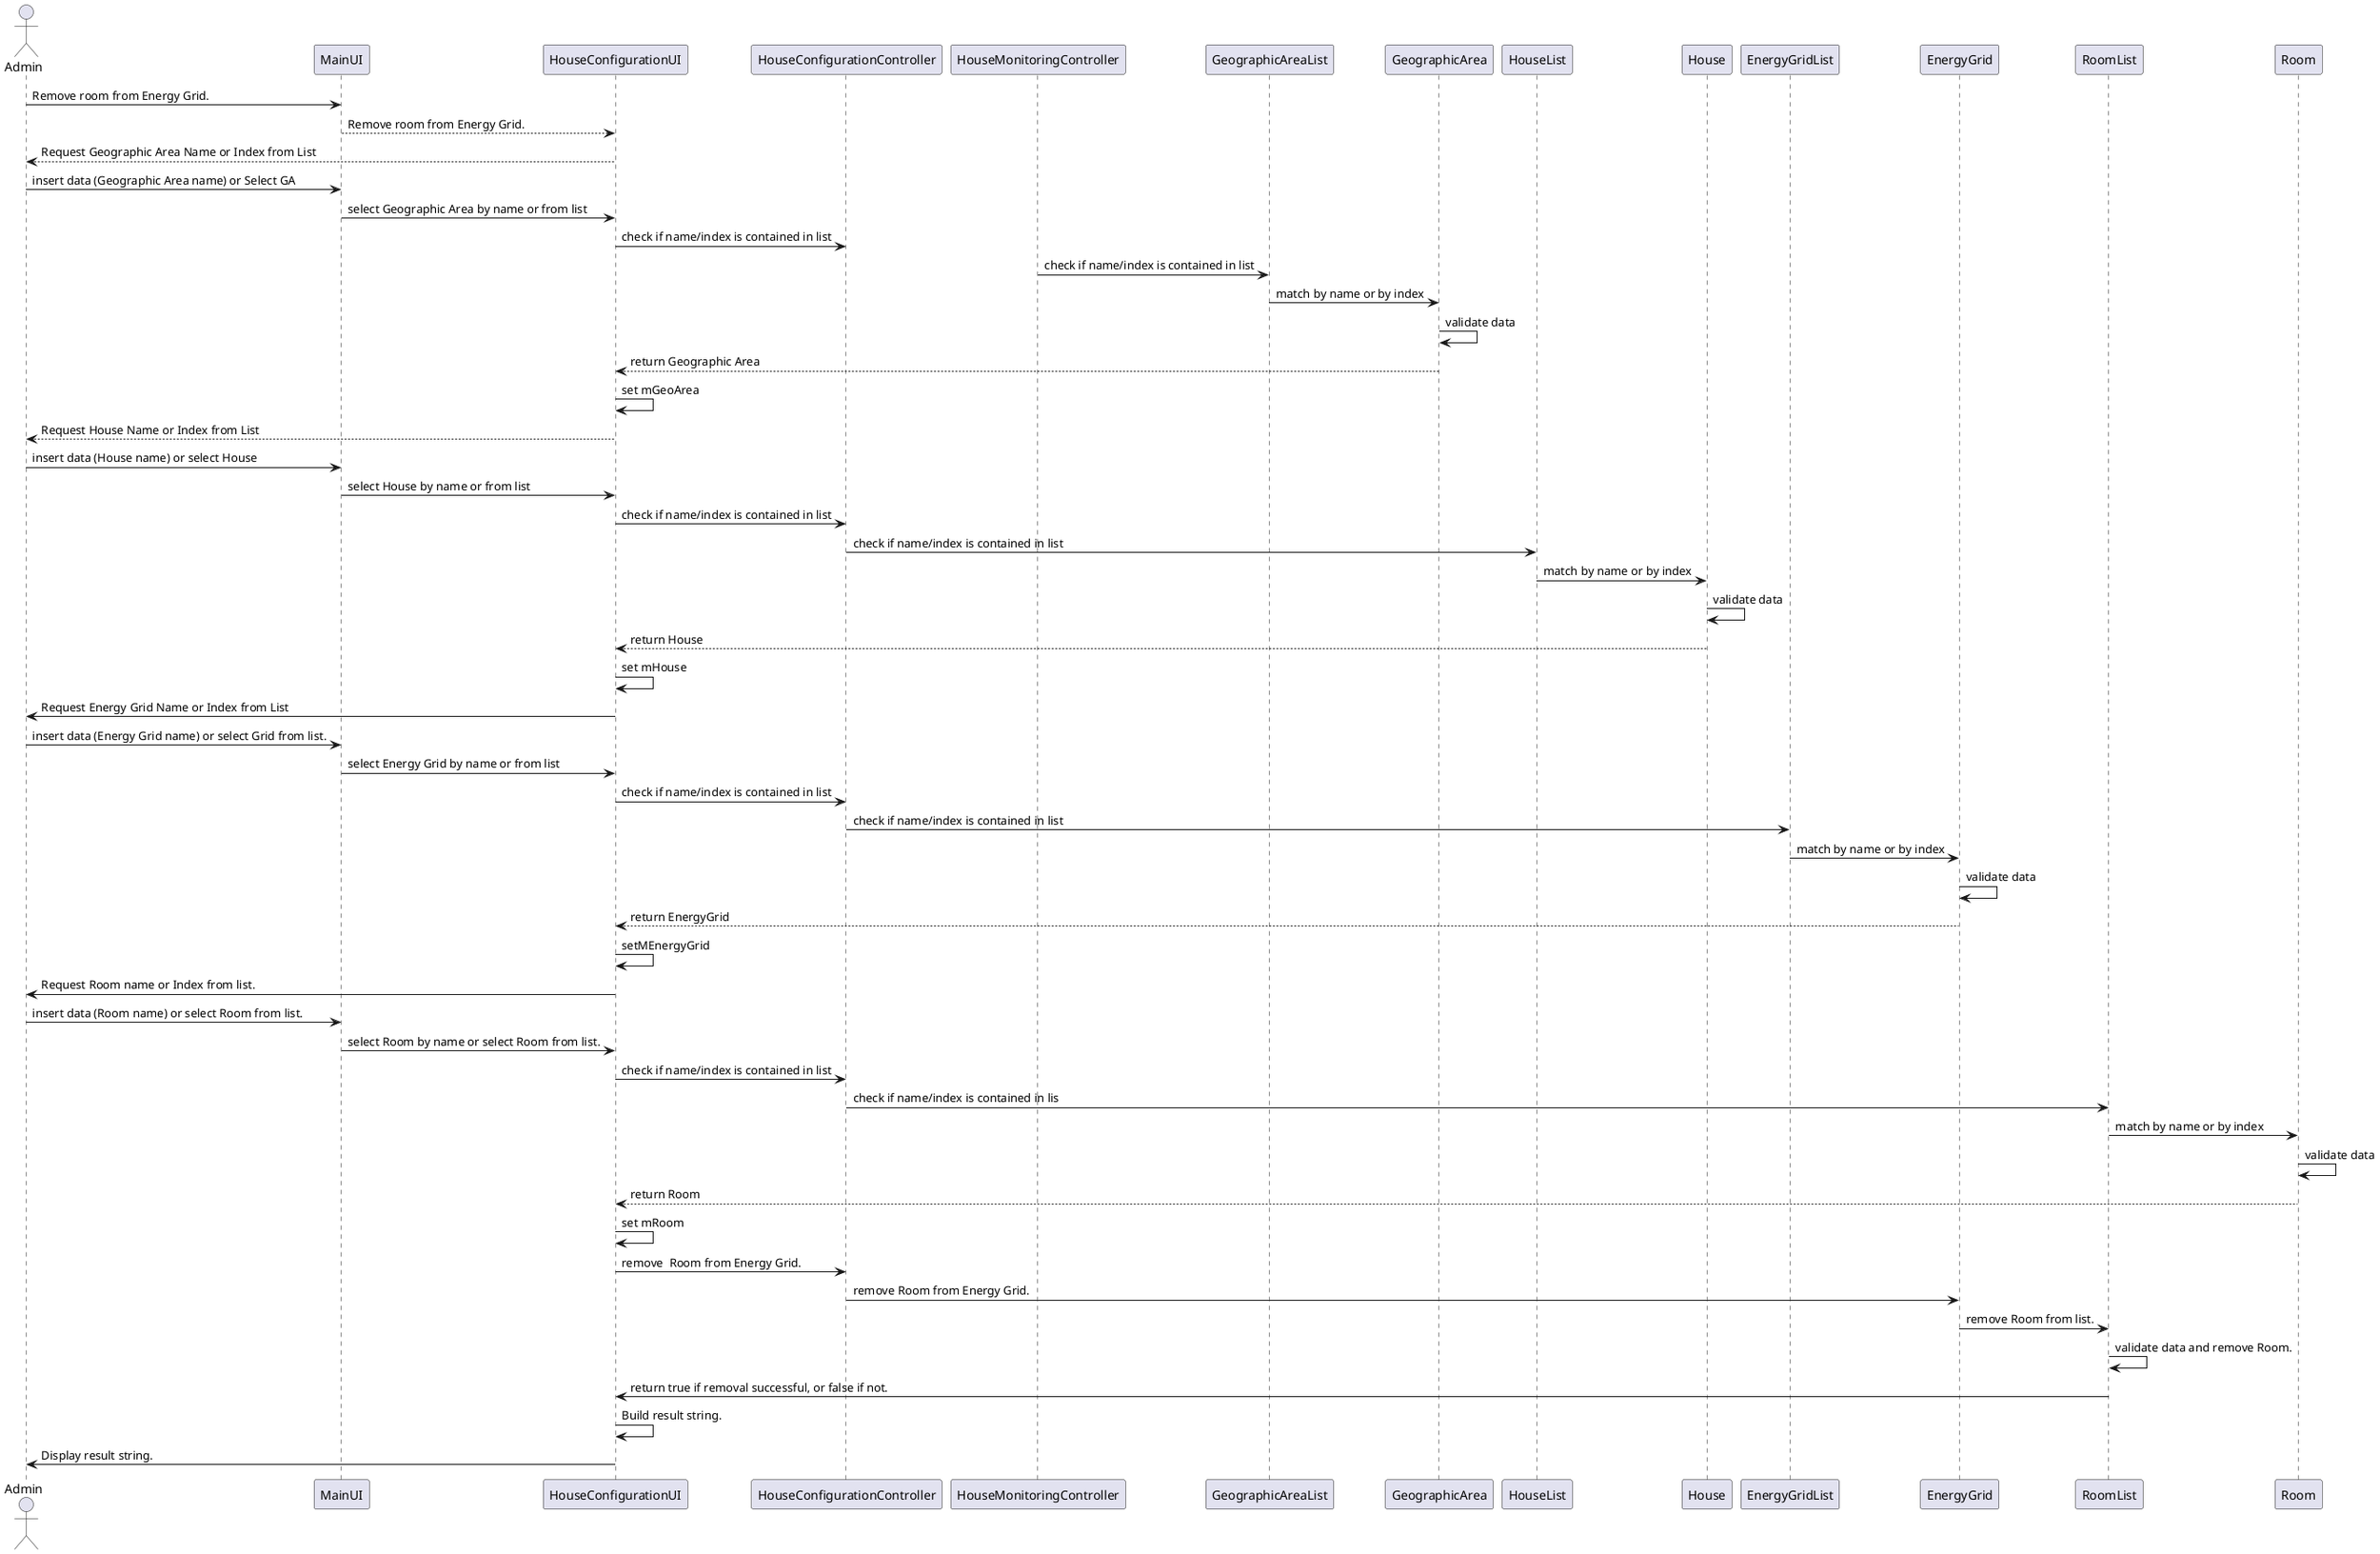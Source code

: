 @startuml
actor Admin
Admin -> MainUI: Remove room from Energy Grid.
MainUI --> HouseConfigurationUI: Remove room from Energy Grid.
HouseConfigurationUI --> Admin: Request Geographic Area Name or Index from List
Admin -> MainUI: insert data (Geographic Area name) or Select GA
MainUI -> HouseConfigurationUI: select Geographic Area by name or from list
HouseConfigurationUI ->HouseConfigurationController: check if name/index is contained in list
HouseMonitoringController -> GeographicAreaList: check if name/index is contained in list
GeographicAreaList -> GeographicArea: match by name or by index
GeographicArea -> GeographicArea: validate data
GeographicArea --> HouseConfigurationUI: return Geographic Area
HouseConfigurationUI -> HouseConfigurationUI: set mGeoArea
HouseConfigurationUI --> Admin: Request House Name or Index from List
Admin -> MainUI: insert data (House name) or select House
MainUI -> HouseConfigurationUI: select House by name or from list
HouseConfigurationUI -> HouseConfigurationController: check if name/index is contained in list
HouseConfigurationController -> HouseList: check if name/index is contained in list
HouseList -> House: match by name or by index
House -> House: validate data
House --> HouseConfigurationUI: return House
HouseConfigurationUI -> HouseConfigurationUI: set mHouse
HouseConfigurationUI ->  Admin: Request Energy Grid Name or Index from List
Admin -> MainUI: insert data (Energy Grid name) or select Grid from list.
MainUI -> HouseConfigurationUI: select Energy Grid by name or from list
HouseConfigurationUI -> HouseConfigurationController: check if name/index is contained in list
HouseConfigurationController -> EnergyGridList: check if name/index is contained in list
EnergyGridList -> EnergyGrid: match by name or by index
EnergyGrid -> EnergyGrid: validate data
EnergyGrid --> HouseConfigurationUI: return EnergyGrid
HouseConfigurationUI  -> HouseConfigurationUI: setMEnergyGrid
HouseConfigurationUI -> Admin:  Request Room name or Index from list.
Admin  -> MainUI: insert data (Room name) or select Room from list.
MainUI -> HouseConfigurationUI: select Room by name or select Room from list.
HouseConfigurationUI -> HouseConfigurationController: check if name/index is contained in list
HouseConfigurationController -> RoomList: check if name/index is contained in lis
RoomList -> Room: match by name or by index
Room -> Room: validate data
Room --> HouseConfigurationUI: return Room
HouseConfigurationUI -> HouseConfigurationUI: set mRoom
HouseConfigurationUI -> HouseConfigurationController: remove  Room from Energy Grid.
HouseConfigurationController -> EnergyGrid: remove Room from Energy Grid.
EnergyGrid -> RoomList: remove Room from list.
RoomList -> RoomList: validate data and remove Room.
RoomList -> HouseConfigurationUI: return true if removal successful, or false if not.
HouseConfigurationUI -> HouseConfigurationUI: Build result string.
HouseConfigurationUI -> Admin: Display result string.
@enduml